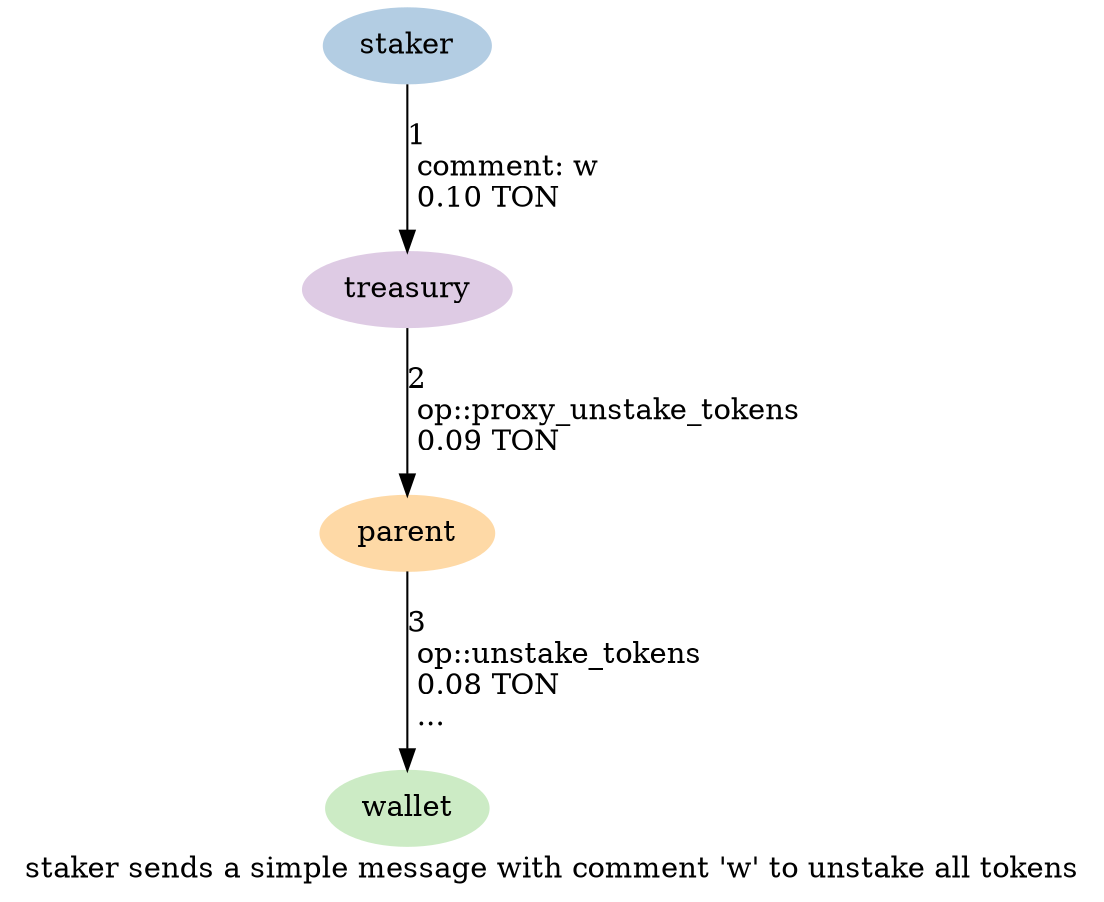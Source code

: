 digraph {
    label="staker sends a simple message with comment 'w' to unstake all tokens"
    node [ colorscheme=pastel19 style=filled ]

    /* Entities */
    staker [ color=2 ]
    wallet [ color=3 ]
    treasury [ color=4 ]
    parent [ color=5 ]

    /* Relationships */
    staker -> treasury [ label="1\l comment: w\l 0.10 TON\l" ]
    treasury -> parent [ label="2\l op::proxy_unstake_tokens\l 0.09 TON\l" ]
    parent -> wallet [ label="3\l op::unstake_tokens\l 0.08 TON\l ...\l" ]

    /* Ranks */
    { rank=min staker }
}
